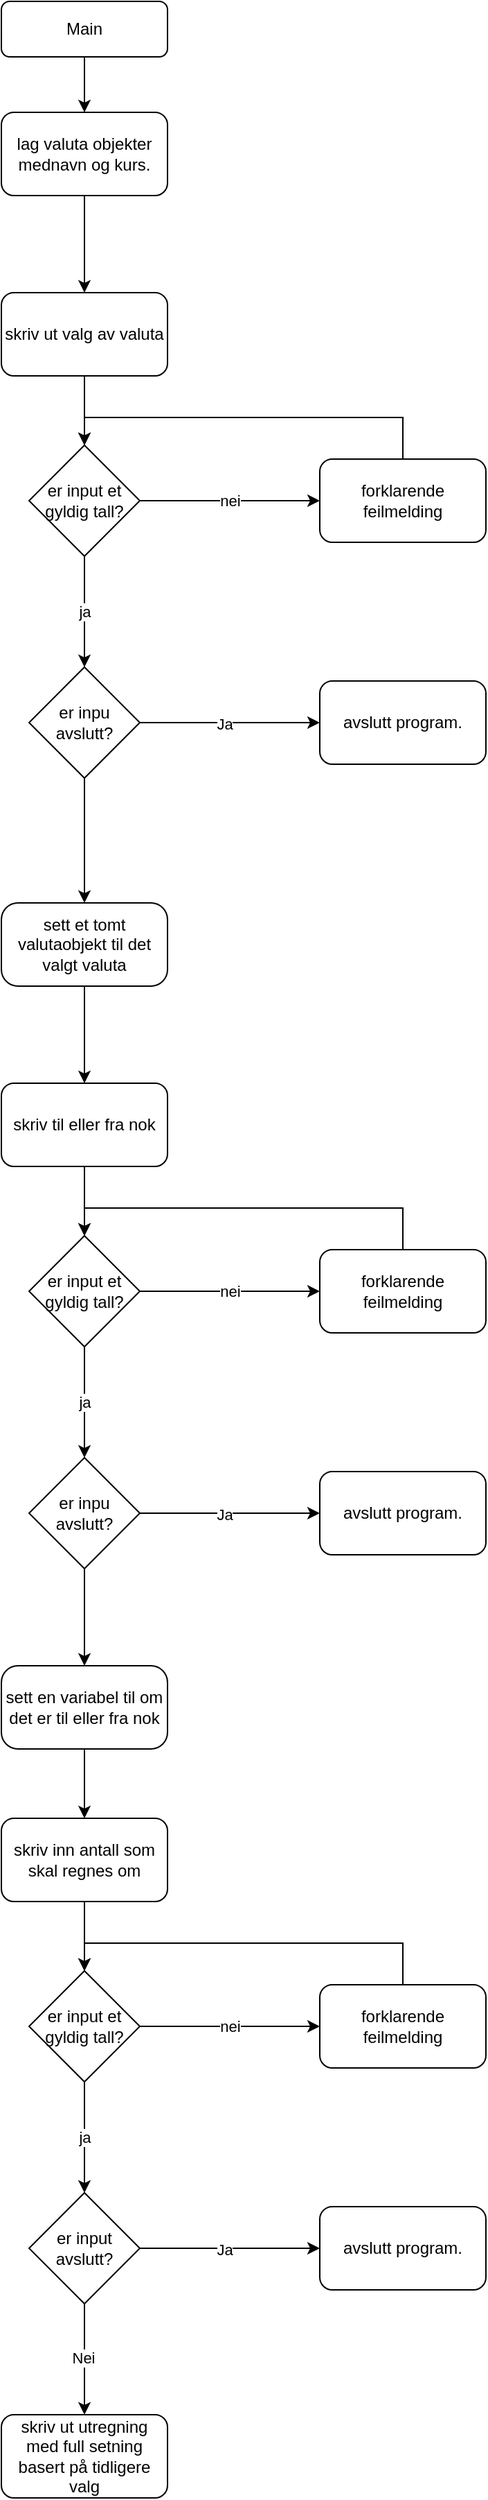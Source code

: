 <mxfile version="24.7.8">
  <diagram id="C5RBs43oDa-KdzZeNtuy" name="Page-1">
    <mxGraphModel dx="880" dy="572" grid="1" gridSize="10" guides="1" tooltips="1" connect="1" arrows="1" fold="1" page="1" pageScale="1" pageWidth="827" pageHeight="1169" math="0" shadow="0">
      <root>
        <mxCell id="WIyWlLk6GJQsqaUBKTNV-0" />
        <mxCell id="WIyWlLk6GJQsqaUBKTNV-1" parent="WIyWlLk6GJQsqaUBKTNV-0" />
        <mxCell id="MOBSj0AvmrUCmAS8dExk-1" style="edgeStyle=orthogonalEdgeStyle;rounded=0;orthogonalLoop=1;jettySize=auto;html=1;exitX=0.5;exitY=1;exitDx=0;exitDy=0;entryX=0.5;entryY=0;entryDx=0;entryDy=0;" edge="1" parent="WIyWlLk6GJQsqaUBKTNV-1" source="WIyWlLk6GJQsqaUBKTNV-3" target="MOBSj0AvmrUCmAS8dExk-0">
          <mxGeometry relative="1" as="geometry" />
        </mxCell>
        <mxCell id="WIyWlLk6GJQsqaUBKTNV-3" value="Main" style="rounded=1;whiteSpace=wrap;html=1;fontSize=12;glass=0;strokeWidth=1;shadow=0;" parent="WIyWlLk6GJQsqaUBKTNV-1" vertex="1">
          <mxGeometry x="160" y="80" width="120" height="40" as="geometry" />
        </mxCell>
        <mxCell id="MOBSj0AvmrUCmAS8dExk-3" style="edgeStyle=orthogonalEdgeStyle;rounded=0;orthogonalLoop=1;jettySize=auto;html=1;exitX=0.5;exitY=1;exitDx=0;exitDy=0;entryX=0.5;entryY=0;entryDx=0;entryDy=0;" edge="1" parent="WIyWlLk6GJQsqaUBKTNV-1" source="MOBSj0AvmrUCmAS8dExk-0" target="MOBSj0AvmrUCmAS8dExk-2">
          <mxGeometry relative="1" as="geometry" />
        </mxCell>
        <mxCell id="MOBSj0AvmrUCmAS8dExk-0" value="lag valuta objekter mednavn og kurs." style="rounded=1;whiteSpace=wrap;html=1;" vertex="1" parent="WIyWlLk6GJQsqaUBKTNV-1">
          <mxGeometry x="160" y="160" width="120" height="60" as="geometry" />
        </mxCell>
        <mxCell id="MOBSj0AvmrUCmAS8dExk-8" style="edgeStyle=orthogonalEdgeStyle;rounded=0;orthogonalLoop=1;jettySize=auto;html=1;exitX=0.5;exitY=1;exitDx=0;exitDy=0;" edge="1" parent="WIyWlLk6GJQsqaUBKTNV-1" source="MOBSj0AvmrUCmAS8dExk-2" target="MOBSj0AvmrUCmAS8dExk-4">
          <mxGeometry relative="1" as="geometry" />
        </mxCell>
        <mxCell id="MOBSj0AvmrUCmAS8dExk-2" value="skriv ut valg av valuta" style="rounded=1;whiteSpace=wrap;html=1;" vertex="1" parent="WIyWlLk6GJQsqaUBKTNV-1">
          <mxGeometry x="160" y="290" width="120" height="60" as="geometry" />
        </mxCell>
        <mxCell id="MOBSj0AvmrUCmAS8dExk-4" value="er input et gyldig tall?" style="rhombus;whiteSpace=wrap;html=1;" vertex="1" parent="WIyWlLk6GJQsqaUBKTNV-1">
          <mxGeometry x="180" y="400" width="80" height="80" as="geometry" />
        </mxCell>
        <mxCell id="MOBSj0AvmrUCmAS8dExk-6" value="" style="endArrow=classic;html=1;rounded=0;exitX=0.5;exitY=1;exitDx=0;exitDy=0;entryX=0.5;entryY=0;entryDx=0;entryDy=0;" edge="1" parent="WIyWlLk6GJQsqaUBKTNV-1" source="MOBSj0AvmrUCmAS8dExk-4" target="MOBSj0AvmrUCmAS8dExk-15">
          <mxGeometry relative="1" as="geometry">
            <mxPoint x="460" y="490" as="sourcePoint" />
            <mxPoint x="220" y="540" as="targetPoint" />
          </mxGeometry>
        </mxCell>
        <mxCell id="MOBSj0AvmrUCmAS8dExk-7" value="ja" style="edgeLabel;resizable=0;html=1;;align=center;verticalAlign=middle;" connectable="0" vertex="1" parent="MOBSj0AvmrUCmAS8dExk-6">
          <mxGeometry relative="1" as="geometry" />
        </mxCell>
        <mxCell id="MOBSj0AvmrUCmAS8dExk-9" value="" style="endArrow=classic;html=1;rounded=0;exitX=1;exitY=0.5;exitDx=0;exitDy=0;entryX=0;entryY=0.5;entryDx=0;entryDy=0;" edge="1" parent="WIyWlLk6GJQsqaUBKTNV-1" source="MOBSj0AvmrUCmAS8dExk-4" target="MOBSj0AvmrUCmAS8dExk-11">
          <mxGeometry relative="1" as="geometry">
            <mxPoint x="460" y="490" as="sourcePoint" />
            <mxPoint x="370" y="440" as="targetPoint" />
          </mxGeometry>
        </mxCell>
        <mxCell id="MOBSj0AvmrUCmAS8dExk-10" value="nei" style="edgeLabel;resizable=0;html=1;;align=center;verticalAlign=middle;" connectable="0" vertex="1" parent="MOBSj0AvmrUCmAS8dExk-9">
          <mxGeometry relative="1" as="geometry" />
        </mxCell>
        <mxCell id="MOBSj0AvmrUCmAS8dExk-14" style="edgeStyle=orthogonalEdgeStyle;rounded=0;orthogonalLoop=1;jettySize=auto;html=1;exitX=0.5;exitY=0;exitDx=0;exitDy=0;entryX=0.5;entryY=0;entryDx=0;entryDy=0;" edge="1" parent="WIyWlLk6GJQsqaUBKTNV-1" source="MOBSj0AvmrUCmAS8dExk-11" target="MOBSj0AvmrUCmAS8dExk-4">
          <mxGeometry relative="1" as="geometry">
            <Array as="points">
              <mxPoint x="450" y="380" />
              <mxPoint x="220" y="380" />
            </Array>
          </mxGeometry>
        </mxCell>
        <mxCell id="MOBSj0AvmrUCmAS8dExk-11" value="forklarende feilmelding" style="rounded=1;whiteSpace=wrap;html=1;" vertex="1" parent="WIyWlLk6GJQsqaUBKTNV-1">
          <mxGeometry x="390" y="410" width="120" height="60" as="geometry" />
        </mxCell>
        <mxCell id="MOBSj0AvmrUCmAS8dExk-19" style="edgeStyle=orthogonalEdgeStyle;rounded=0;orthogonalLoop=1;jettySize=auto;html=1;exitX=1;exitY=0.5;exitDx=0;exitDy=0;entryX=0;entryY=0.5;entryDx=0;entryDy=0;" edge="1" parent="WIyWlLk6GJQsqaUBKTNV-1" source="MOBSj0AvmrUCmAS8dExk-15" target="MOBSj0AvmrUCmAS8dExk-16">
          <mxGeometry relative="1" as="geometry" />
        </mxCell>
        <mxCell id="MOBSj0AvmrUCmAS8dExk-20" value="Ja" style="edgeLabel;html=1;align=center;verticalAlign=middle;resizable=0;points=[];" vertex="1" connectable="0" parent="MOBSj0AvmrUCmAS8dExk-19">
          <mxGeometry x="-0.061" y="-1" relative="1" as="geometry">
            <mxPoint as="offset" />
          </mxGeometry>
        </mxCell>
        <mxCell id="MOBSj0AvmrUCmAS8dExk-22" value="" style="edgeStyle=orthogonalEdgeStyle;rounded=0;orthogonalLoop=1;jettySize=auto;html=1;" edge="1" parent="WIyWlLk6GJQsqaUBKTNV-1" source="MOBSj0AvmrUCmAS8dExk-15" target="MOBSj0AvmrUCmAS8dExk-21">
          <mxGeometry relative="1" as="geometry" />
        </mxCell>
        <mxCell id="MOBSj0AvmrUCmAS8dExk-15" value="er inpu avslutt?" style="rhombus;whiteSpace=wrap;html=1;" vertex="1" parent="WIyWlLk6GJQsqaUBKTNV-1">
          <mxGeometry x="180" y="560" width="80" height="80" as="geometry" />
        </mxCell>
        <mxCell id="MOBSj0AvmrUCmAS8dExk-16" value="avslutt program." style="rounded=1;whiteSpace=wrap;html=1;" vertex="1" parent="WIyWlLk6GJQsqaUBKTNV-1">
          <mxGeometry x="390" y="570" width="120" height="60" as="geometry" />
        </mxCell>
        <mxCell id="MOBSj0AvmrUCmAS8dExk-42" style="edgeStyle=orthogonalEdgeStyle;rounded=0;orthogonalLoop=1;jettySize=auto;html=1;exitX=0.5;exitY=1;exitDx=0;exitDy=0;entryX=0.5;entryY=0;entryDx=0;entryDy=0;" edge="1" parent="WIyWlLk6GJQsqaUBKTNV-1" source="MOBSj0AvmrUCmAS8dExk-21" target="MOBSj0AvmrUCmAS8dExk-28">
          <mxGeometry relative="1" as="geometry" />
        </mxCell>
        <mxCell id="MOBSj0AvmrUCmAS8dExk-21" value="sett et tomt valutaobjekt til det valgt valuta" style="rounded=1;whiteSpace=wrap;html=1;arcSize=20;" vertex="1" parent="WIyWlLk6GJQsqaUBKTNV-1">
          <mxGeometry x="160" y="730" width="120" height="60" as="geometry" />
        </mxCell>
        <mxCell id="MOBSj0AvmrUCmAS8dExk-27" style="edgeStyle=orthogonalEdgeStyle;rounded=0;orthogonalLoop=1;jettySize=auto;html=1;exitX=0.5;exitY=1;exitDx=0;exitDy=0;" edge="1" parent="WIyWlLk6GJQsqaUBKTNV-1" source="MOBSj0AvmrUCmAS8dExk-28" target="MOBSj0AvmrUCmAS8dExk-29">
          <mxGeometry relative="1" as="geometry" />
        </mxCell>
        <mxCell id="MOBSj0AvmrUCmAS8dExk-28" value="skriv til eller fra nok" style="rounded=1;whiteSpace=wrap;html=1;" vertex="1" parent="WIyWlLk6GJQsqaUBKTNV-1">
          <mxGeometry x="160" y="860" width="120" height="60" as="geometry" />
        </mxCell>
        <mxCell id="MOBSj0AvmrUCmAS8dExk-29" value="er input et gyldig tall?" style="rhombus;whiteSpace=wrap;html=1;" vertex="1" parent="WIyWlLk6GJQsqaUBKTNV-1">
          <mxGeometry x="180" y="970" width="80" height="80" as="geometry" />
        </mxCell>
        <mxCell id="MOBSj0AvmrUCmAS8dExk-30" value="" style="endArrow=classic;html=1;rounded=0;exitX=0.5;exitY=1;exitDx=0;exitDy=0;entryX=0.5;entryY=0;entryDx=0;entryDy=0;" edge="1" parent="WIyWlLk6GJQsqaUBKTNV-1" source="MOBSj0AvmrUCmAS8dExk-29" target="MOBSj0AvmrUCmAS8dExk-39">
          <mxGeometry relative="1" as="geometry">
            <mxPoint x="460" y="1060" as="sourcePoint" />
            <mxPoint x="220" y="1110" as="targetPoint" />
          </mxGeometry>
        </mxCell>
        <mxCell id="MOBSj0AvmrUCmAS8dExk-31" value="ja" style="edgeLabel;resizable=0;html=1;;align=center;verticalAlign=middle;" connectable="0" vertex="1" parent="MOBSj0AvmrUCmAS8dExk-30">
          <mxGeometry relative="1" as="geometry" />
        </mxCell>
        <mxCell id="MOBSj0AvmrUCmAS8dExk-32" value="" style="endArrow=classic;html=1;rounded=0;exitX=1;exitY=0.5;exitDx=0;exitDy=0;entryX=0;entryY=0.5;entryDx=0;entryDy=0;" edge="1" parent="WIyWlLk6GJQsqaUBKTNV-1" source="MOBSj0AvmrUCmAS8dExk-29" target="MOBSj0AvmrUCmAS8dExk-35">
          <mxGeometry relative="1" as="geometry">
            <mxPoint x="460" y="1060" as="sourcePoint" />
            <mxPoint x="370" y="1010" as="targetPoint" />
          </mxGeometry>
        </mxCell>
        <mxCell id="MOBSj0AvmrUCmAS8dExk-33" value="nei" style="edgeLabel;resizable=0;html=1;;align=center;verticalAlign=middle;" connectable="0" vertex="1" parent="MOBSj0AvmrUCmAS8dExk-32">
          <mxGeometry relative="1" as="geometry" />
        </mxCell>
        <mxCell id="MOBSj0AvmrUCmAS8dExk-34" style="edgeStyle=orthogonalEdgeStyle;rounded=0;orthogonalLoop=1;jettySize=auto;html=1;exitX=0.5;exitY=0;exitDx=0;exitDy=0;entryX=0.5;entryY=0;entryDx=0;entryDy=0;" edge="1" parent="WIyWlLk6GJQsqaUBKTNV-1" source="MOBSj0AvmrUCmAS8dExk-35" target="MOBSj0AvmrUCmAS8dExk-29">
          <mxGeometry relative="1" as="geometry">
            <Array as="points">
              <mxPoint x="450" y="950" />
              <mxPoint x="220" y="950" />
            </Array>
          </mxGeometry>
        </mxCell>
        <mxCell id="MOBSj0AvmrUCmAS8dExk-35" value="forklarende feilmelding" style="rounded=1;whiteSpace=wrap;html=1;" vertex="1" parent="WIyWlLk6GJQsqaUBKTNV-1">
          <mxGeometry x="390" y="980" width="120" height="60" as="geometry" />
        </mxCell>
        <mxCell id="MOBSj0AvmrUCmAS8dExk-36" style="edgeStyle=orthogonalEdgeStyle;rounded=0;orthogonalLoop=1;jettySize=auto;html=1;exitX=1;exitY=0.5;exitDx=0;exitDy=0;entryX=0;entryY=0.5;entryDx=0;entryDy=0;" edge="1" parent="WIyWlLk6GJQsqaUBKTNV-1" source="MOBSj0AvmrUCmAS8dExk-39" target="MOBSj0AvmrUCmAS8dExk-40">
          <mxGeometry relative="1" as="geometry" />
        </mxCell>
        <mxCell id="MOBSj0AvmrUCmAS8dExk-37" value="Ja" style="edgeLabel;html=1;align=center;verticalAlign=middle;resizable=0;points=[];" vertex="1" connectable="0" parent="MOBSj0AvmrUCmAS8dExk-36">
          <mxGeometry x="-0.061" y="-1" relative="1" as="geometry">
            <mxPoint as="offset" />
          </mxGeometry>
        </mxCell>
        <mxCell id="MOBSj0AvmrUCmAS8dExk-38" value="" style="edgeStyle=orthogonalEdgeStyle;rounded=0;orthogonalLoop=1;jettySize=auto;html=1;" edge="1" parent="WIyWlLk6GJQsqaUBKTNV-1" source="MOBSj0AvmrUCmAS8dExk-39" target="MOBSj0AvmrUCmAS8dExk-41">
          <mxGeometry relative="1" as="geometry" />
        </mxCell>
        <mxCell id="MOBSj0AvmrUCmAS8dExk-39" value="er inpu avslutt?" style="rhombus;whiteSpace=wrap;html=1;" vertex="1" parent="WIyWlLk6GJQsqaUBKTNV-1">
          <mxGeometry x="180" y="1130" width="80" height="80" as="geometry" />
        </mxCell>
        <mxCell id="MOBSj0AvmrUCmAS8dExk-40" value="avslutt program." style="rounded=1;whiteSpace=wrap;html=1;" vertex="1" parent="WIyWlLk6GJQsqaUBKTNV-1">
          <mxGeometry x="390" y="1140" width="120" height="60" as="geometry" />
        </mxCell>
        <mxCell id="MOBSj0AvmrUCmAS8dExk-58" style="edgeStyle=orthogonalEdgeStyle;rounded=0;orthogonalLoop=1;jettySize=auto;html=1;exitX=0.5;exitY=1;exitDx=0;exitDy=0;entryX=0.5;entryY=0;entryDx=0;entryDy=0;" edge="1" parent="WIyWlLk6GJQsqaUBKTNV-1" source="MOBSj0AvmrUCmAS8dExk-41" target="MOBSj0AvmrUCmAS8dExk-44">
          <mxGeometry relative="1" as="geometry" />
        </mxCell>
        <mxCell id="MOBSj0AvmrUCmAS8dExk-41" value="sett en variabel til om det er til eller fra nok" style="rounded=1;whiteSpace=wrap;html=1;arcSize=20;" vertex="1" parent="WIyWlLk6GJQsqaUBKTNV-1">
          <mxGeometry x="160" y="1280" width="120" height="60" as="geometry" />
        </mxCell>
        <mxCell id="MOBSj0AvmrUCmAS8dExk-43" style="edgeStyle=orthogonalEdgeStyle;rounded=0;orthogonalLoop=1;jettySize=auto;html=1;exitX=0.5;exitY=1;exitDx=0;exitDy=0;" edge="1" parent="WIyWlLk6GJQsqaUBKTNV-1" source="MOBSj0AvmrUCmAS8dExk-44" target="MOBSj0AvmrUCmAS8dExk-45">
          <mxGeometry relative="1" as="geometry" />
        </mxCell>
        <mxCell id="MOBSj0AvmrUCmAS8dExk-44" value="skriv inn antall som skal regnes om" style="rounded=1;whiteSpace=wrap;html=1;" vertex="1" parent="WIyWlLk6GJQsqaUBKTNV-1">
          <mxGeometry x="160" y="1390" width="120" height="60" as="geometry" />
        </mxCell>
        <mxCell id="MOBSj0AvmrUCmAS8dExk-45" value="er input et gyldig tall?" style="rhombus;whiteSpace=wrap;html=1;" vertex="1" parent="WIyWlLk6GJQsqaUBKTNV-1">
          <mxGeometry x="180" y="1500" width="80" height="80" as="geometry" />
        </mxCell>
        <mxCell id="MOBSj0AvmrUCmAS8dExk-46" value="" style="endArrow=classic;html=1;rounded=0;exitX=0.5;exitY=1;exitDx=0;exitDy=0;entryX=0.5;entryY=0;entryDx=0;entryDy=0;" edge="1" parent="WIyWlLk6GJQsqaUBKTNV-1" source="MOBSj0AvmrUCmAS8dExk-45" target="MOBSj0AvmrUCmAS8dExk-55">
          <mxGeometry relative="1" as="geometry">
            <mxPoint x="460" y="1590" as="sourcePoint" />
            <mxPoint x="220" y="1640" as="targetPoint" />
          </mxGeometry>
        </mxCell>
        <mxCell id="MOBSj0AvmrUCmAS8dExk-47" value="ja" style="edgeLabel;resizable=0;html=1;;align=center;verticalAlign=middle;" connectable="0" vertex="1" parent="MOBSj0AvmrUCmAS8dExk-46">
          <mxGeometry relative="1" as="geometry" />
        </mxCell>
        <mxCell id="MOBSj0AvmrUCmAS8dExk-48" value="" style="endArrow=classic;html=1;rounded=0;exitX=1;exitY=0.5;exitDx=0;exitDy=0;entryX=0;entryY=0.5;entryDx=0;entryDy=0;" edge="1" parent="WIyWlLk6GJQsqaUBKTNV-1" source="MOBSj0AvmrUCmAS8dExk-45" target="MOBSj0AvmrUCmAS8dExk-51">
          <mxGeometry relative="1" as="geometry">
            <mxPoint x="460" y="1590" as="sourcePoint" />
            <mxPoint x="370" y="1540" as="targetPoint" />
          </mxGeometry>
        </mxCell>
        <mxCell id="MOBSj0AvmrUCmAS8dExk-49" value="nei" style="edgeLabel;resizable=0;html=1;;align=center;verticalAlign=middle;" connectable="0" vertex="1" parent="MOBSj0AvmrUCmAS8dExk-48">
          <mxGeometry relative="1" as="geometry" />
        </mxCell>
        <mxCell id="MOBSj0AvmrUCmAS8dExk-50" style="edgeStyle=orthogonalEdgeStyle;rounded=0;orthogonalLoop=1;jettySize=auto;html=1;exitX=0.5;exitY=0;exitDx=0;exitDy=0;entryX=0.5;entryY=0;entryDx=0;entryDy=0;" edge="1" parent="WIyWlLk6GJQsqaUBKTNV-1" source="MOBSj0AvmrUCmAS8dExk-51" target="MOBSj0AvmrUCmAS8dExk-45">
          <mxGeometry relative="1" as="geometry">
            <Array as="points">
              <mxPoint x="450" y="1480" />
              <mxPoint x="220" y="1480" />
            </Array>
          </mxGeometry>
        </mxCell>
        <mxCell id="MOBSj0AvmrUCmAS8dExk-51" value="forklarende feilmelding" style="rounded=1;whiteSpace=wrap;html=1;" vertex="1" parent="WIyWlLk6GJQsqaUBKTNV-1">
          <mxGeometry x="390" y="1510" width="120" height="60" as="geometry" />
        </mxCell>
        <mxCell id="MOBSj0AvmrUCmAS8dExk-52" style="edgeStyle=orthogonalEdgeStyle;rounded=0;orthogonalLoop=1;jettySize=auto;html=1;exitX=1;exitY=0.5;exitDx=0;exitDy=0;entryX=0;entryY=0.5;entryDx=0;entryDy=0;" edge="1" parent="WIyWlLk6GJQsqaUBKTNV-1" source="MOBSj0AvmrUCmAS8dExk-55" target="MOBSj0AvmrUCmAS8dExk-56">
          <mxGeometry relative="1" as="geometry" />
        </mxCell>
        <mxCell id="MOBSj0AvmrUCmAS8dExk-53" value="Ja" style="edgeLabel;html=1;align=center;verticalAlign=middle;resizable=0;points=[];" vertex="1" connectable="0" parent="MOBSj0AvmrUCmAS8dExk-52">
          <mxGeometry x="-0.061" y="-1" relative="1" as="geometry">
            <mxPoint as="offset" />
          </mxGeometry>
        </mxCell>
        <mxCell id="MOBSj0AvmrUCmAS8dExk-59" style="edgeStyle=orthogonalEdgeStyle;rounded=0;orthogonalLoop=1;jettySize=auto;html=1;exitX=0.5;exitY=1;exitDx=0;exitDy=0;" edge="1" parent="WIyWlLk6GJQsqaUBKTNV-1" source="MOBSj0AvmrUCmAS8dExk-55">
          <mxGeometry relative="1" as="geometry">
            <mxPoint x="220" y="1820" as="targetPoint" />
          </mxGeometry>
        </mxCell>
        <mxCell id="MOBSj0AvmrUCmAS8dExk-60" value="Nei" style="edgeLabel;html=1;align=center;verticalAlign=middle;resizable=0;points=[];" vertex="1" connectable="0" parent="MOBSj0AvmrUCmAS8dExk-59">
          <mxGeometry x="-0.045" y="-1" relative="1" as="geometry">
            <mxPoint as="offset" />
          </mxGeometry>
        </mxCell>
        <mxCell id="MOBSj0AvmrUCmAS8dExk-55" value="er input avslutt?" style="rhombus;whiteSpace=wrap;html=1;" vertex="1" parent="WIyWlLk6GJQsqaUBKTNV-1">
          <mxGeometry x="180" y="1660" width="80" height="80" as="geometry" />
        </mxCell>
        <mxCell id="MOBSj0AvmrUCmAS8dExk-56" value="avslutt program." style="rounded=1;whiteSpace=wrap;html=1;" vertex="1" parent="WIyWlLk6GJQsqaUBKTNV-1">
          <mxGeometry x="390" y="1670" width="120" height="60" as="geometry" />
        </mxCell>
        <mxCell id="MOBSj0AvmrUCmAS8dExk-61" value="skriv ut utregning med full setning basert på tidligere valg" style="rounded=1;whiteSpace=wrap;html=1;" vertex="1" parent="WIyWlLk6GJQsqaUBKTNV-1">
          <mxGeometry x="160" y="1820" width="120" height="60" as="geometry" />
        </mxCell>
      </root>
    </mxGraphModel>
  </diagram>
</mxfile>
